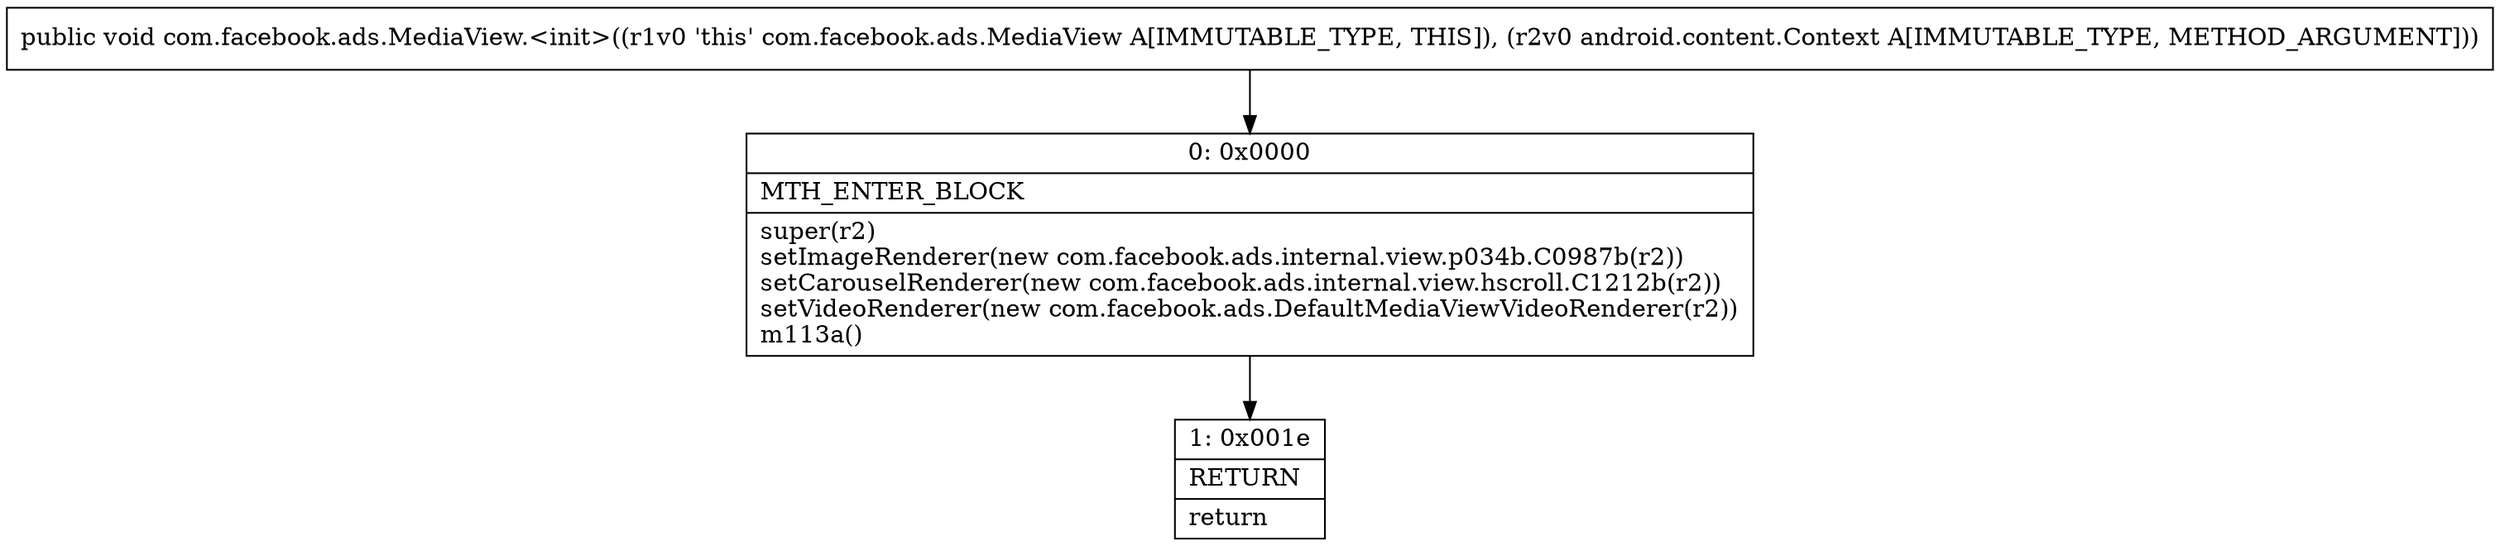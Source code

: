 digraph "CFG forcom.facebook.ads.MediaView.\<init\>(Landroid\/content\/Context;)V" {
Node_0 [shape=record,label="{0\:\ 0x0000|MTH_ENTER_BLOCK\l|super(r2)\lsetImageRenderer(new com.facebook.ads.internal.view.p034b.C0987b(r2))\lsetCarouselRenderer(new com.facebook.ads.internal.view.hscroll.C1212b(r2))\lsetVideoRenderer(new com.facebook.ads.DefaultMediaViewVideoRenderer(r2))\lm113a()\l}"];
Node_1 [shape=record,label="{1\:\ 0x001e|RETURN\l|return\l}"];
MethodNode[shape=record,label="{public void com.facebook.ads.MediaView.\<init\>((r1v0 'this' com.facebook.ads.MediaView A[IMMUTABLE_TYPE, THIS]), (r2v0 android.content.Context A[IMMUTABLE_TYPE, METHOD_ARGUMENT])) }"];
MethodNode -> Node_0;
Node_0 -> Node_1;
}

